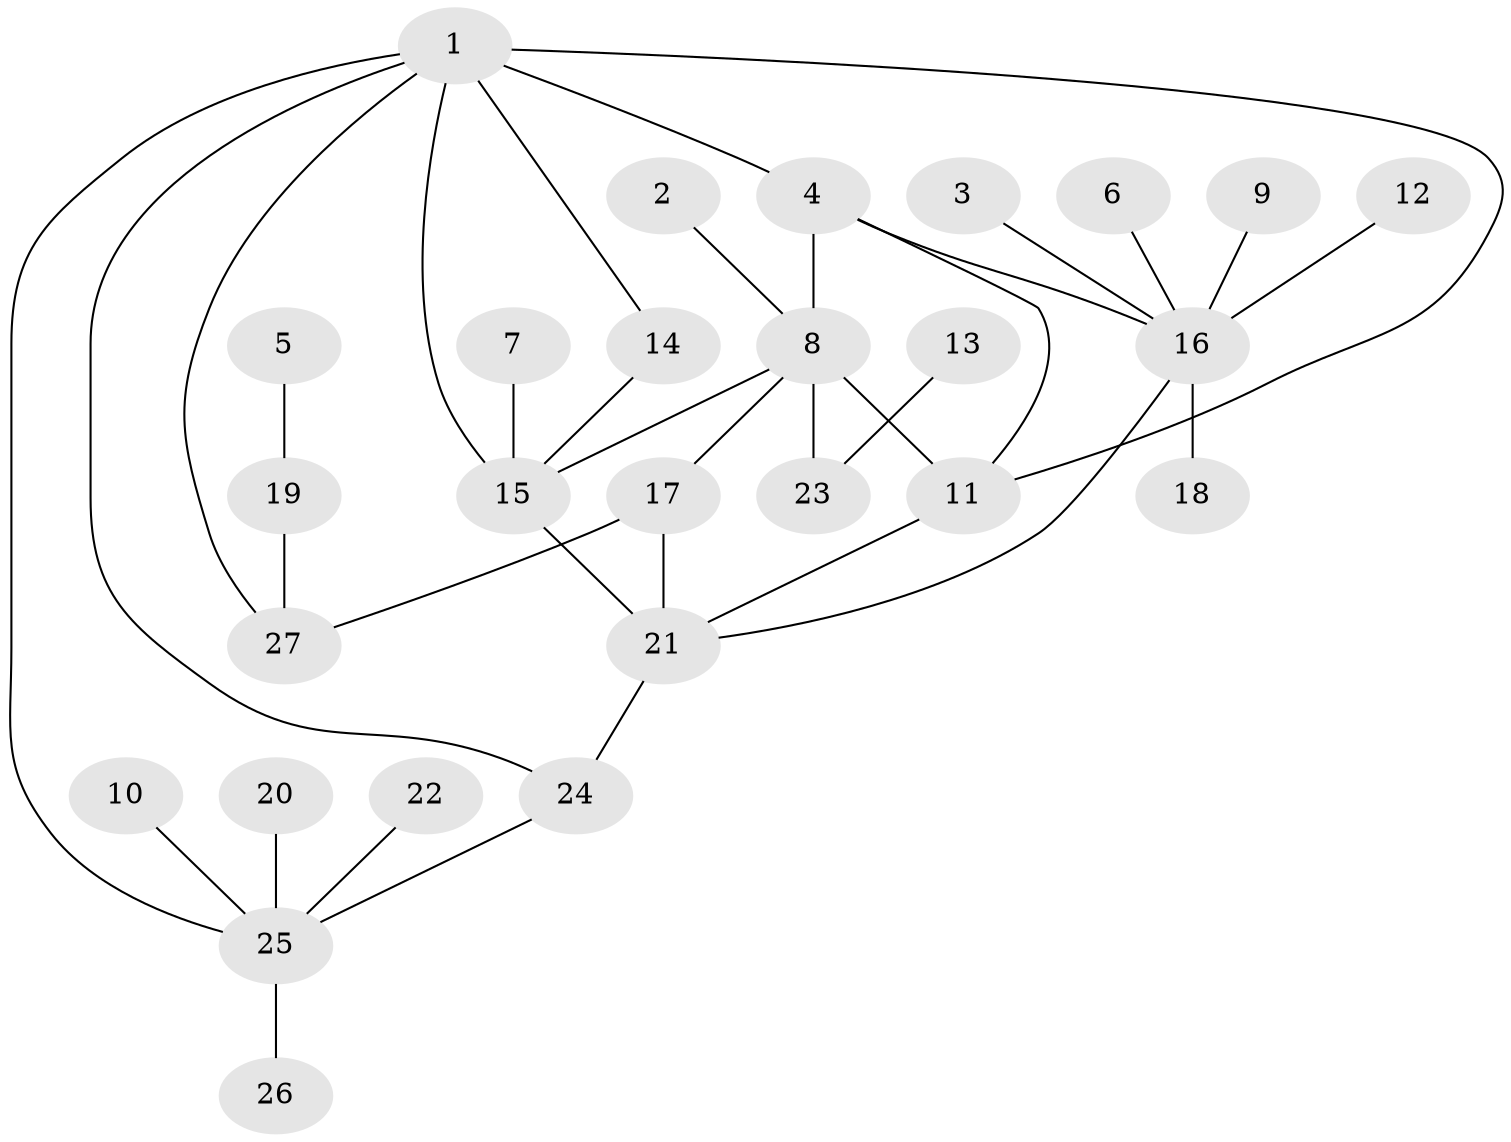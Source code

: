 // original degree distribution, {7: 0.01639344262295082, 5: 0.09836065573770492, 8: 0.01639344262295082, 6: 0.06557377049180328, 3: 0.09836065573770492, 10: 0.01639344262295082, 2: 0.09836065573770492, 4: 0.04918032786885246, 1: 0.5409836065573771}
// Generated by graph-tools (version 1.1) at 2025/37/03/04/25 23:37:43]
// undirected, 27 vertices, 36 edges
graph export_dot {
  node [color=gray90,style=filled];
  1;
  2;
  3;
  4;
  5;
  6;
  7;
  8;
  9;
  10;
  11;
  12;
  13;
  14;
  15;
  16;
  17;
  18;
  19;
  20;
  21;
  22;
  23;
  24;
  25;
  26;
  27;
  1 -- 4 [weight=2.0];
  1 -- 11 [weight=1.0];
  1 -- 14 [weight=1.0];
  1 -- 15 [weight=1.0];
  1 -- 24 [weight=1.0];
  1 -- 25 [weight=1.0];
  1 -- 27 [weight=1.0];
  2 -- 8 [weight=1.0];
  3 -- 16 [weight=1.0];
  4 -- 8 [weight=1.0];
  4 -- 11 [weight=1.0];
  4 -- 16 [weight=2.0];
  5 -- 19 [weight=1.0];
  6 -- 16 [weight=1.0];
  7 -- 15 [weight=1.0];
  8 -- 11 [weight=3.0];
  8 -- 15 [weight=2.0];
  8 -- 17 [weight=1.0];
  8 -- 23 [weight=1.0];
  9 -- 16 [weight=1.0];
  10 -- 25 [weight=1.0];
  11 -- 21 [weight=1.0];
  12 -- 16 [weight=1.0];
  13 -- 23 [weight=1.0];
  14 -- 15 [weight=1.0];
  15 -- 21 [weight=1.0];
  16 -- 18 [weight=1.0];
  16 -- 21 [weight=1.0];
  17 -- 21 [weight=2.0];
  17 -- 27 [weight=1.0];
  19 -- 27 [weight=1.0];
  20 -- 25 [weight=1.0];
  21 -- 24 [weight=1.0];
  22 -- 25 [weight=1.0];
  24 -- 25 [weight=1.0];
  25 -- 26 [weight=1.0];
}
